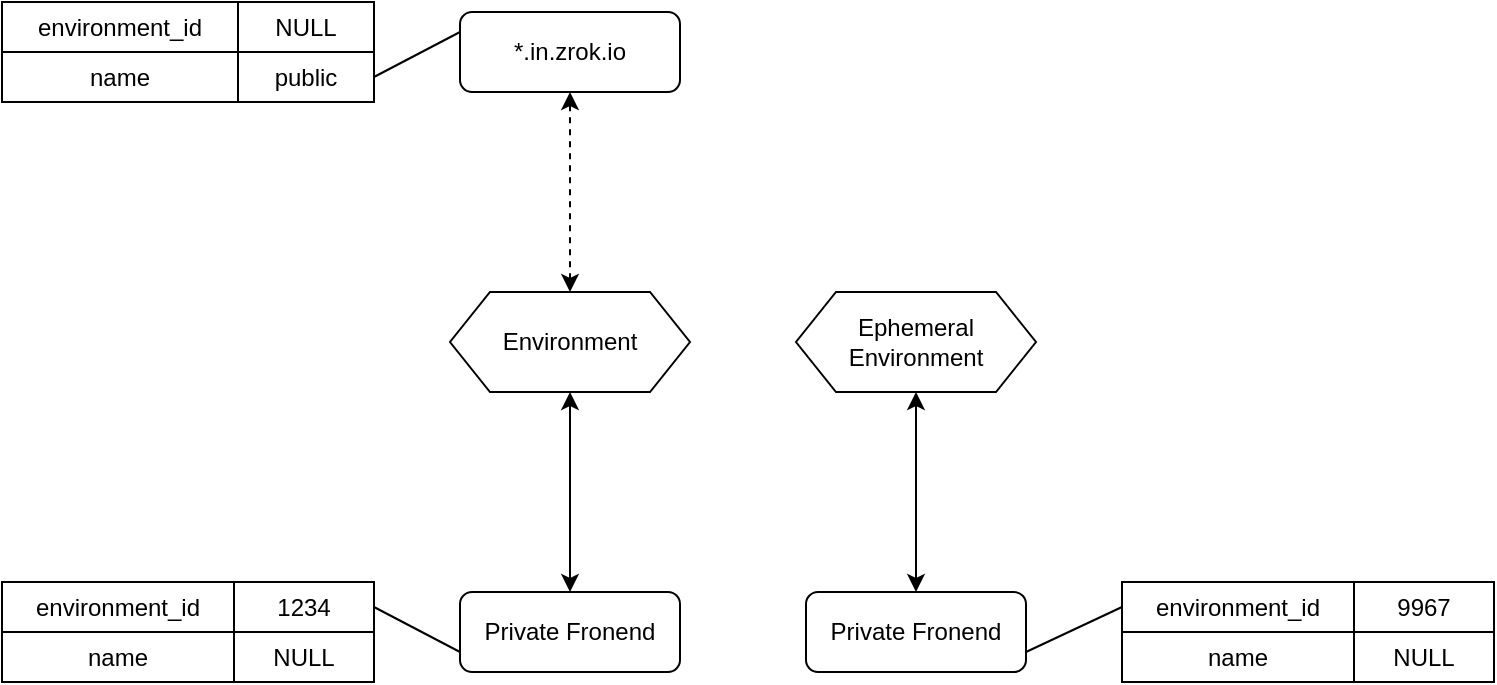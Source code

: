 <mxfile version="20.3.0" type="device"><diagram id="oqxypaCZoQuY0yNYre-9" name="Page-1"><mxGraphModel dx="1482" dy="1265" grid="1" gridSize="10" guides="1" tooltips="1" connect="1" arrows="1" fold="1" page="1" pageScale="1" pageWidth="850" pageHeight="500" math="0" shadow="0"><root><mxCell id="0"/><mxCell id="1" parent="0"/><mxCell id="8v-Cq6LCKsPsZauSviBj-1" value="*.in.zrok.io" style="rounded=1;whiteSpace=wrap;html=1;" parent="1" vertex="1"><mxGeometry x="281" y="85" width="110" height="40" as="geometry"/></mxCell><mxCell id="8v-Cq6LCKsPsZauSviBj-3" value="" style="endArrow=classic;startArrow=classic;html=1;rounded=0;entryX=0.5;entryY=1;entryDx=0;entryDy=0;dashed=1;exitX=0.5;exitY=0;exitDx=0;exitDy=0;" parent="1" source="8v-Cq6LCKsPsZauSviBj-6" target="8v-Cq6LCKsPsZauSviBj-1" edge="1"><mxGeometry width="50" height="50" relative="1" as="geometry"><mxPoint x="336" y="215" as="sourcePoint"/><mxPoint x="511" y="265" as="targetPoint"/></mxGeometry></mxCell><mxCell id="8v-Cq6LCKsPsZauSviBj-4" value="Private Fronend" style="rounded=1;whiteSpace=wrap;html=1;" parent="1" vertex="1"><mxGeometry x="281" y="375" width="110" height="40" as="geometry"/></mxCell><mxCell id="8v-Cq6LCKsPsZauSviBj-5" value="" style="endArrow=classic;startArrow=classic;html=1;rounded=0;exitX=0.5;exitY=0;exitDx=0;exitDy=0;entryX=0.5;entryY=1;entryDx=0;entryDy=0;" parent="1" source="8v-Cq6LCKsPsZauSviBj-4" target="8v-Cq6LCKsPsZauSviBj-6" edge="1"><mxGeometry width="50" height="50" relative="1" as="geometry"><mxPoint x="521" y="375" as="sourcePoint"/><mxPoint x="337.92" y="277.64" as="targetPoint"/></mxGeometry></mxCell><mxCell id="8v-Cq6LCKsPsZauSviBj-6" value="Environment" style="shape=hexagon;perimeter=hexagonPerimeter2;whiteSpace=wrap;html=1;fixedSize=1;size=20;" parent="1" vertex="1"><mxGeometry x="276" y="225" width="120" height="50" as="geometry"/></mxCell><mxCell id="8v-Cq6LCKsPsZauSviBj-8" value="Ephemeral&lt;br&gt;Environment" style="shape=hexagon;perimeter=hexagonPerimeter2;whiteSpace=wrap;html=1;fixedSize=1;size=20;" parent="1" vertex="1"><mxGeometry x="449" y="225" width="120" height="50" as="geometry"/></mxCell><mxCell id="8v-Cq6LCKsPsZauSviBj-9" value="Private Fronend" style="rounded=1;whiteSpace=wrap;html=1;" parent="1" vertex="1"><mxGeometry x="454" y="375" width="110" height="40" as="geometry"/></mxCell><mxCell id="8v-Cq6LCKsPsZauSviBj-10" value="" style="endArrow=classic;startArrow=classic;html=1;rounded=0;entryX=0.5;entryY=1;entryDx=0;entryDy=0;exitX=0.5;exitY=0;exitDx=0;exitDy=0;" parent="1" source="8v-Cq6LCKsPsZauSviBj-9" target="8v-Cq6LCKsPsZauSviBj-8" edge="1"><mxGeometry width="50" height="50" relative="1" as="geometry"><mxPoint x="699" y="330" as="sourcePoint"/><mxPoint x="749" y="280" as="targetPoint"/></mxGeometry></mxCell><mxCell id="8v-Cq6LCKsPsZauSviBj-12" value="" style="shape=table;startSize=0;container=1;collapsible=0;childLayout=tableLayout;" parent="1" vertex="1"><mxGeometry x="52" y="80" width="186" height="50" as="geometry"/></mxCell><mxCell id="8v-Cq6LCKsPsZauSviBj-13" value="" style="shape=tableRow;horizontal=0;startSize=0;swimlaneHead=0;swimlaneBody=0;top=0;left=0;bottom=0;right=0;collapsible=0;dropTarget=0;fillColor=none;points=[[0,0.5],[1,0.5]];portConstraint=eastwest;" parent="8v-Cq6LCKsPsZauSviBj-12" vertex="1"><mxGeometry width="186" height="25" as="geometry"/></mxCell><mxCell id="8v-Cq6LCKsPsZauSviBj-14" value="environment_id" style="shape=partialRectangle;html=1;whiteSpace=wrap;connectable=0;overflow=hidden;fillColor=none;top=0;left=0;bottom=0;right=0;pointerEvents=1;align=center;" parent="8v-Cq6LCKsPsZauSviBj-13" vertex="1"><mxGeometry width="118" height="25" as="geometry"><mxRectangle width="118" height="25" as="alternateBounds"/></mxGeometry></mxCell><mxCell id="8v-Cq6LCKsPsZauSviBj-15" value="NULL" style="shape=partialRectangle;html=1;whiteSpace=wrap;connectable=0;overflow=hidden;fillColor=none;top=0;left=0;bottom=0;right=0;pointerEvents=1;" parent="8v-Cq6LCKsPsZauSviBj-13" vertex="1"><mxGeometry x="118" width="68" height="25" as="geometry"><mxRectangle width="68" height="25" as="alternateBounds"/></mxGeometry></mxCell><mxCell id="qLXkCC6SBN2zB3pRi5zM-1" style="shape=tableRow;horizontal=0;startSize=0;swimlaneHead=0;swimlaneBody=0;top=0;left=0;bottom=0;right=0;collapsible=0;dropTarget=0;fillColor=none;points=[[0,0.5],[1,0.5]];portConstraint=eastwest;" parent="8v-Cq6LCKsPsZauSviBj-12" vertex="1"><mxGeometry y="25" width="186" height="25" as="geometry"/></mxCell><mxCell id="qLXkCC6SBN2zB3pRi5zM-2" value="name" style="shape=partialRectangle;html=1;whiteSpace=wrap;connectable=0;overflow=hidden;fillColor=none;top=0;left=0;bottom=0;right=0;pointerEvents=1;" parent="qLXkCC6SBN2zB3pRi5zM-1" vertex="1"><mxGeometry width="118" height="25" as="geometry"><mxRectangle width="118" height="25" as="alternateBounds"/></mxGeometry></mxCell><mxCell id="qLXkCC6SBN2zB3pRi5zM-3" value="public" style="shape=partialRectangle;html=1;whiteSpace=wrap;connectable=0;overflow=hidden;fillColor=none;top=0;left=0;bottom=0;right=0;pointerEvents=1;" parent="qLXkCC6SBN2zB3pRi5zM-1" vertex="1"><mxGeometry x="118" width="68" height="25" as="geometry"><mxRectangle width="68" height="25" as="alternateBounds"/></mxGeometry></mxCell><mxCell id="8v-Cq6LCKsPsZauSviBj-20" value="" style="shape=table;startSize=0;container=1;collapsible=0;childLayout=tableLayout;" parent="1" vertex="1"><mxGeometry x="52" y="370" width="186" height="50" as="geometry"/></mxCell><mxCell id="8v-Cq6LCKsPsZauSviBj-21" value="" style="shape=tableRow;horizontal=0;startSize=0;swimlaneHead=0;swimlaneBody=0;top=0;left=0;bottom=0;right=0;collapsible=0;dropTarget=0;fillColor=none;points=[[0,0.5],[1,0.5]];portConstraint=eastwest;" parent="8v-Cq6LCKsPsZauSviBj-20" vertex="1"><mxGeometry width="186" height="25" as="geometry"/></mxCell><mxCell id="8v-Cq6LCKsPsZauSviBj-22" value="environment_id" style="shape=partialRectangle;html=1;whiteSpace=wrap;connectable=0;overflow=hidden;fillColor=none;top=0;left=0;bottom=0;right=0;pointerEvents=1;align=center;" parent="8v-Cq6LCKsPsZauSviBj-21" vertex="1"><mxGeometry width="116" height="25" as="geometry"><mxRectangle width="116" height="25" as="alternateBounds"/></mxGeometry></mxCell><mxCell id="8v-Cq6LCKsPsZauSviBj-23" value="1234" style="shape=partialRectangle;html=1;whiteSpace=wrap;connectable=0;overflow=hidden;fillColor=none;top=0;left=0;bottom=0;right=0;pointerEvents=1;" parent="8v-Cq6LCKsPsZauSviBj-21" vertex="1"><mxGeometry x="116" width="70" height="25" as="geometry"><mxRectangle width="70" height="25" as="alternateBounds"/></mxGeometry></mxCell><mxCell id="8v-Cq6LCKsPsZauSviBj-24" value="" style="shape=tableRow;horizontal=0;startSize=0;swimlaneHead=0;swimlaneBody=0;top=0;left=0;bottom=0;right=0;collapsible=0;dropTarget=0;fillColor=none;points=[[0,0.5],[1,0.5]];portConstraint=eastwest;" parent="8v-Cq6LCKsPsZauSviBj-20" vertex="1"><mxGeometry y="25" width="186" height="25" as="geometry"/></mxCell><mxCell id="8v-Cq6LCKsPsZauSviBj-25" value="name" style="shape=partialRectangle;html=1;whiteSpace=wrap;connectable=0;overflow=hidden;fillColor=none;top=0;left=0;bottom=0;right=0;pointerEvents=1;" parent="8v-Cq6LCKsPsZauSviBj-24" vertex="1"><mxGeometry width="116" height="25" as="geometry"><mxRectangle width="116" height="25" as="alternateBounds"/></mxGeometry></mxCell><mxCell id="8v-Cq6LCKsPsZauSviBj-26" value="NULL" style="shape=partialRectangle;html=1;whiteSpace=wrap;connectable=0;overflow=hidden;fillColor=none;top=0;left=0;bottom=0;right=0;pointerEvents=1;" parent="8v-Cq6LCKsPsZauSviBj-24" vertex="1"><mxGeometry x="116" width="70" height="25" as="geometry"><mxRectangle width="70" height="25" as="alternateBounds"/></mxGeometry></mxCell><mxCell id="8v-Cq6LCKsPsZauSviBj-27" value="" style="endArrow=none;html=1;rounded=0;entryX=0;entryY=0.75;entryDx=0;entryDy=0;exitX=1;exitY=0.5;exitDx=0;exitDy=0;" parent="1" source="8v-Cq6LCKsPsZauSviBj-21" target="8v-Cq6LCKsPsZauSviBj-4" edge="1"><mxGeometry width="50" height="50" relative="1" as="geometry"><mxPoint x="272" y="510" as="sourcePoint"/><mxPoint x="322" y="460" as="targetPoint"/></mxGeometry></mxCell><mxCell id="8v-Cq6LCKsPsZauSviBj-28" value="" style="shape=table;startSize=0;container=1;collapsible=0;childLayout=tableLayout;" parent="1" vertex="1"><mxGeometry x="612" y="370" width="186" height="50" as="geometry"/></mxCell><mxCell id="8v-Cq6LCKsPsZauSviBj-29" value="" style="shape=tableRow;horizontal=0;startSize=0;swimlaneHead=0;swimlaneBody=0;top=0;left=0;bottom=0;right=0;collapsible=0;dropTarget=0;fillColor=none;points=[[0,0.5],[1,0.5]];portConstraint=eastwest;" parent="8v-Cq6LCKsPsZauSviBj-28" vertex="1"><mxGeometry width="186" height="25" as="geometry"/></mxCell><mxCell id="8v-Cq6LCKsPsZauSviBj-30" value="environment_id" style="shape=partialRectangle;html=1;whiteSpace=wrap;connectable=0;overflow=hidden;fillColor=none;top=0;left=0;bottom=0;right=0;pointerEvents=1;align=center;" parent="8v-Cq6LCKsPsZauSviBj-29" vertex="1"><mxGeometry width="116" height="25" as="geometry"><mxRectangle width="116" height="25" as="alternateBounds"/></mxGeometry></mxCell><mxCell id="8v-Cq6LCKsPsZauSviBj-31" value="9967" style="shape=partialRectangle;html=1;whiteSpace=wrap;connectable=0;overflow=hidden;fillColor=none;top=0;left=0;bottom=0;right=0;pointerEvents=1;" parent="8v-Cq6LCKsPsZauSviBj-29" vertex="1"><mxGeometry x="116" width="70" height="25" as="geometry"><mxRectangle width="70" height="25" as="alternateBounds"/></mxGeometry></mxCell><mxCell id="8v-Cq6LCKsPsZauSviBj-32" value="" style="shape=tableRow;horizontal=0;startSize=0;swimlaneHead=0;swimlaneBody=0;top=0;left=0;bottom=0;right=0;collapsible=0;dropTarget=0;fillColor=none;points=[[0,0.5],[1,0.5]];portConstraint=eastwest;" parent="8v-Cq6LCKsPsZauSviBj-28" vertex="1"><mxGeometry y="25" width="186" height="25" as="geometry"/></mxCell><mxCell id="8v-Cq6LCKsPsZauSviBj-33" value="name" style="shape=partialRectangle;html=1;whiteSpace=wrap;connectable=0;overflow=hidden;fillColor=none;top=0;left=0;bottom=0;right=0;pointerEvents=1;" parent="8v-Cq6LCKsPsZauSviBj-32" vertex="1"><mxGeometry width="116" height="25" as="geometry"><mxRectangle width="116" height="25" as="alternateBounds"/></mxGeometry></mxCell><mxCell id="8v-Cq6LCKsPsZauSviBj-34" value="NULL" style="shape=partialRectangle;html=1;whiteSpace=wrap;connectable=0;overflow=hidden;fillColor=none;top=0;left=0;bottom=0;right=0;pointerEvents=1;" parent="8v-Cq6LCKsPsZauSviBj-32" vertex="1"><mxGeometry x="116" width="70" height="25" as="geometry"><mxRectangle width="70" height="25" as="alternateBounds"/></mxGeometry></mxCell><mxCell id="8v-Cq6LCKsPsZauSviBj-35" value="" style="endArrow=none;html=1;rounded=0;entryX=0;entryY=0.5;entryDx=0;entryDy=0;exitX=1;exitY=0.75;exitDx=0;exitDy=0;" parent="1" source="8v-Cq6LCKsPsZauSviBj-9" target="8v-Cq6LCKsPsZauSviBj-29" edge="1"><mxGeometry width="50" height="50" relative="1" as="geometry"><mxPoint x="592" y="530" as="sourcePoint"/><mxPoint x="642" y="480" as="targetPoint"/></mxGeometry></mxCell><mxCell id="ki3GIu0TAmnSJdvGGPJY-1" value="" style="endArrow=none;html=1;rounded=0;entryX=0;entryY=0.25;entryDx=0;entryDy=0;exitX=1;exitY=0.5;exitDx=0;exitDy=0;" parent="1" source="qLXkCC6SBN2zB3pRi5zM-1" target="8v-Cq6LCKsPsZauSviBj-1" edge="1"><mxGeometry width="50" height="50" relative="1" as="geometry"><mxPoint x="400" y="360" as="sourcePoint"/><mxPoint x="450" y="310" as="targetPoint"/></mxGeometry></mxCell></root></mxGraphModel></diagram></mxfile>